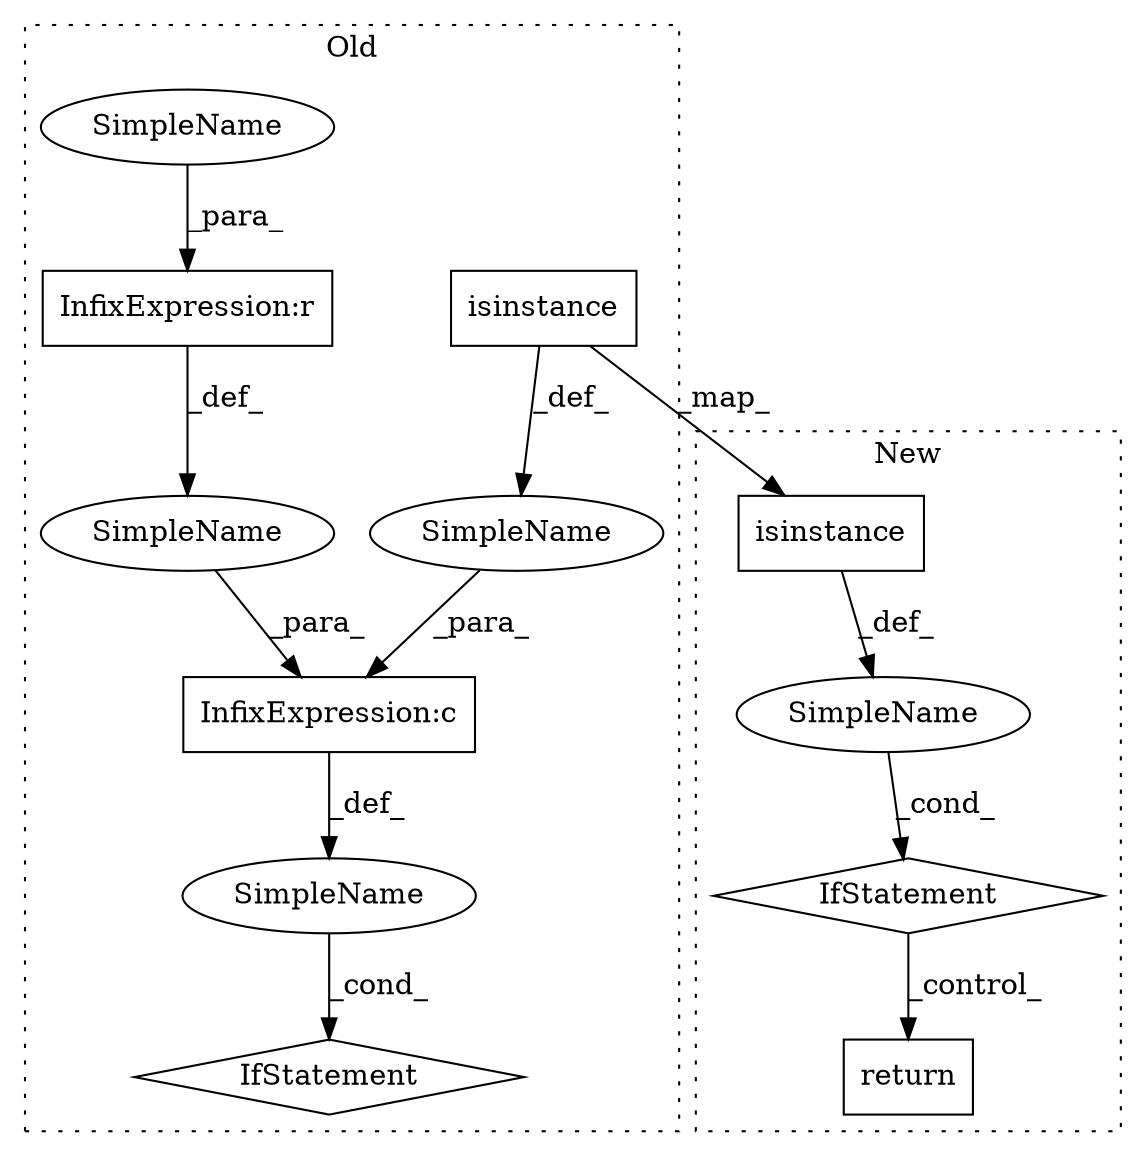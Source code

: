 digraph G {
subgraph cluster0 {
1 [label="isinstance" a="32" s="4153,4181" l="11,1" shape="box"];
5 [label="SimpleName" a="42" s="" l="" shape="ellipse"];
6 [label="IfStatement" a="25" s="4149,4215" l="4,2" shape="diamond"];
7 [label="SimpleName" a="42" s="" l="" shape="ellipse"];
8 [label="InfixExpression:c" a="27" s="4182" l="4" shape="box"];
9 [label="SimpleName" a="42" s="" l="" shape="ellipse"];
10 [label="InfixExpression:r" a="27" s="4206" l="4" shape="box"];
11 [label="SimpleName" a="42" s="4210" l="4" shape="ellipse"];
label = "Old";
style="dotted";
}
subgraph cluster1 {
2 [label="isinstance" a="32" s="4153,4181" l="11,1" shape="box"];
3 [label="SimpleName" a="42" s="" l="" shape="ellipse"];
4 [label="IfStatement" a="25" s="4149,4182" l="4,2" shape="diamond"];
12 [label="return" a="41" s="4276" l="7" shape="box"];
label = "New";
style="dotted";
}
1 -> 2 [label="_map_"];
1 -> 7 [label="_def_"];
2 -> 3 [label="_def_"];
3 -> 4 [label="_cond_"];
4 -> 12 [label="_control_"];
5 -> 6 [label="_cond_"];
7 -> 8 [label="_para_"];
8 -> 5 [label="_def_"];
9 -> 8 [label="_para_"];
10 -> 9 [label="_def_"];
11 -> 10 [label="_para_"];
}
